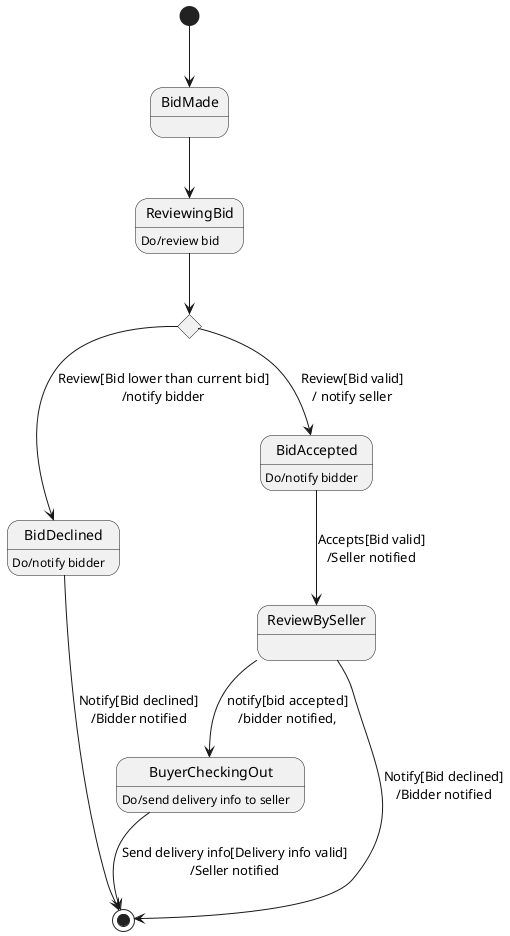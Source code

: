 

@startuml Reviewing bid and checking out
    state c <<choice>>
    [*] --> BidMade
    ReviewingBid: Do/review bid
    BidMade --> ReviewingBid

    ReviewingBid --> c

    BidDeclined: Do/notify bidder

    BidAccepted: Do/notify bidder

    c --> BidDeclined: Review[Bid lower than current bid]\n/notify bidder
    c --> BidAccepted: Review[Bid valid]\n/ notify seller

    ReviewBySeller:
    BidAccepted --> ReviewBySeller: Accepts[Bid valid]\n/Seller notified
    ReviewBySeller --> BuyerCheckingOut: notify[bid accepted]\n/bidder notified,
    ReviewBySeller --> [*]: Notify[Bid declined]\n/Bidder notified
    BuyerCheckingOut: Do/send delivery info to seller
    ' BidAccepted --> BuyerCheckingOut:Notify[Bid accepted]/Bidder notified
    BuyerCheckingOut --> [*]:Send delivery info[Delivery info valid]\n/Seller notified
    BidDeclined --> [*]:Notify[Bid declined]\n/Bidder notified

@enduml